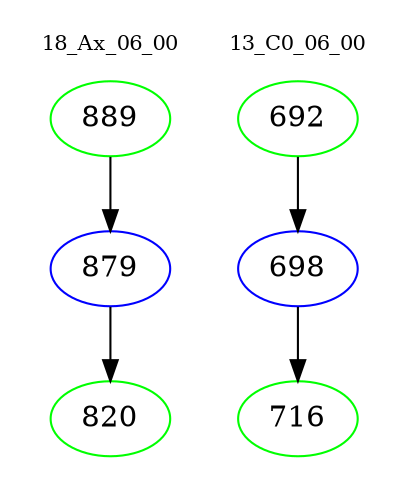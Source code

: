 digraph{
subgraph cluster_0 {
color = white
label = "18_Ax_06_00";
fontsize=10;
T0_889 [label="889", color="green"]
T0_889 -> T0_879 [color="black"]
T0_879 [label="879", color="blue"]
T0_879 -> T0_820 [color="black"]
T0_820 [label="820", color="green"]
}
subgraph cluster_1 {
color = white
label = "13_C0_06_00";
fontsize=10;
T1_692 [label="692", color="green"]
T1_692 -> T1_698 [color="black"]
T1_698 [label="698", color="blue"]
T1_698 -> T1_716 [color="black"]
T1_716 [label="716", color="green"]
}
}
